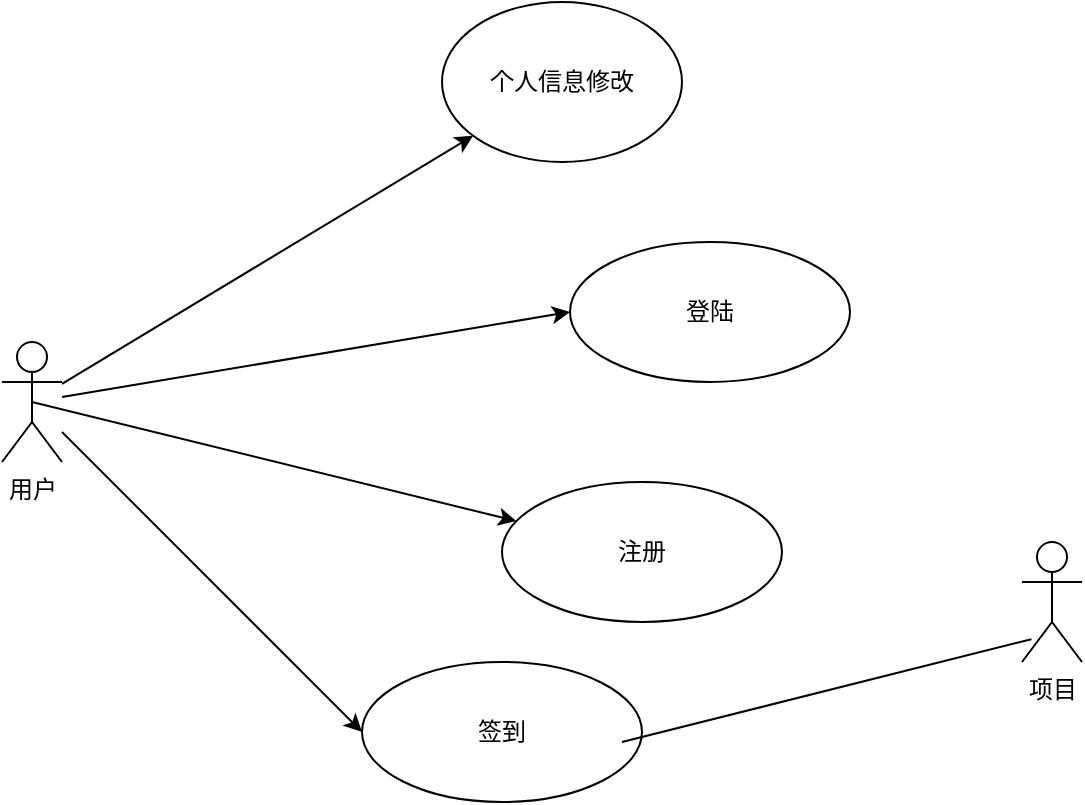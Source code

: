 <mxfile version="22.1.2" type="device">
  <diagram name="第 1 页" id="wVpAYVqgKlU2BSyeh4Ir">
    <mxGraphModel dx="964" dy="657" grid="1" gridSize="10" guides="1" tooltips="1" connect="1" arrows="1" fold="1" page="1" pageScale="1" pageWidth="827" pageHeight="1169" math="0" shadow="0">
      <root>
        <mxCell id="0" />
        <mxCell id="1" parent="0" />
        <mxCell id="Td3LOWsatYxlO6JrIiXO-8" style="rounded=0;orthogonalLoop=1;jettySize=auto;html=1;exitX=0.5;exitY=0.5;exitDx=0;exitDy=0;exitPerimeter=0;" parent="1" source="Td3LOWsatYxlO6JrIiXO-1" target="Td3LOWsatYxlO6JrIiXO-5" edge="1">
          <mxGeometry relative="1" as="geometry" />
        </mxCell>
        <mxCell id="Td3LOWsatYxlO6JrIiXO-9" style="rounded=0;orthogonalLoop=1;jettySize=auto;html=1;entryX=0;entryY=0.5;entryDx=0;entryDy=0;" parent="1" source="Td3LOWsatYxlO6JrIiXO-1" target="Td3LOWsatYxlO6JrIiXO-4" edge="1">
          <mxGeometry relative="1" as="geometry" />
        </mxCell>
        <mxCell id="Td3LOWsatYxlO6JrIiXO-11" style="rounded=0;orthogonalLoop=1;jettySize=auto;html=1;entryX=0;entryY=0.5;entryDx=0;entryDy=0;" parent="1" source="Td3LOWsatYxlO6JrIiXO-1" target="Td3LOWsatYxlO6JrIiXO-10" edge="1">
          <mxGeometry relative="1" as="geometry" />
        </mxCell>
        <mxCell id="9Ehmmtm3_JVQKLBLFFYA-2" style="rounded=0;orthogonalLoop=1;jettySize=auto;html=1;" edge="1" parent="1" source="Td3LOWsatYxlO6JrIiXO-1" target="9Ehmmtm3_JVQKLBLFFYA-1">
          <mxGeometry relative="1" as="geometry" />
        </mxCell>
        <mxCell id="Td3LOWsatYxlO6JrIiXO-1" value="&lt;font style=&quot;vertical-align: inherit;&quot;&gt;&lt;font style=&quot;vertical-align: inherit;&quot;&gt;用户&lt;br&gt;&lt;br&gt;&lt;/font&gt;&lt;/font&gt;" style="shape=umlActor;verticalLabelPosition=bottom;verticalAlign=top;html=1;" parent="1" vertex="1">
          <mxGeometry x="130" y="260" width="30" height="60" as="geometry" />
        </mxCell>
        <mxCell id="Td3LOWsatYxlO6JrIiXO-4" value="&lt;font style=&quot;vertical-align: inherit;&quot;&gt;&lt;font style=&quot;vertical-align: inherit;&quot;&gt;登陆&lt;br&gt;&lt;/font&gt;&lt;/font&gt;" style="ellipse;whiteSpace=wrap;html=1;" parent="1" vertex="1">
          <mxGeometry x="414" y="210" width="140" height="70" as="geometry" />
        </mxCell>
        <mxCell id="Td3LOWsatYxlO6JrIiXO-5" value="&lt;font style=&quot;vertical-align: inherit;&quot;&gt;&lt;font style=&quot;vertical-align: inherit;&quot;&gt;&lt;font style=&quot;vertical-align: inherit;&quot;&gt;&lt;font style=&quot;vertical-align: inherit;&quot;&gt;注册&lt;/font&gt;&lt;/font&gt;&lt;br&gt;&lt;/font&gt;&lt;/font&gt;" style="ellipse;whiteSpace=wrap;html=1;" parent="1" vertex="1">
          <mxGeometry x="380" y="330" width="140" height="70" as="geometry" />
        </mxCell>
        <mxCell id="Td3LOWsatYxlO6JrIiXO-10" value="签到" style="ellipse;whiteSpace=wrap;html=1;" parent="1" vertex="1">
          <mxGeometry x="310" y="420" width="140" height="70" as="geometry" />
        </mxCell>
        <mxCell id="Td3LOWsatYxlO6JrIiXO-13" value="项目" style="shape=umlActor;verticalLabelPosition=bottom;verticalAlign=top;html=1;" parent="1" vertex="1">
          <mxGeometry x="640" y="360" width="30" height="60" as="geometry" />
        </mxCell>
        <mxCell id="Td3LOWsatYxlO6JrIiXO-19" value="" style="endArrow=none;html=1;rounded=0;entryX=0.157;entryY=0.81;entryDx=0;entryDy=0;entryPerimeter=0;" parent="1" target="Td3LOWsatYxlO6JrIiXO-13" edge="1">
          <mxGeometry width="50" height="50" relative="1" as="geometry">
            <mxPoint x="440" y="460" as="sourcePoint" />
            <mxPoint x="490" y="410" as="targetPoint" />
          </mxGeometry>
        </mxCell>
        <mxCell id="9Ehmmtm3_JVQKLBLFFYA-1" value="个人信息修改" style="ellipse;whiteSpace=wrap;html=1;" vertex="1" parent="1">
          <mxGeometry x="350" y="90" width="120" height="80" as="geometry" />
        </mxCell>
      </root>
    </mxGraphModel>
  </diagram>
</mxfile>
